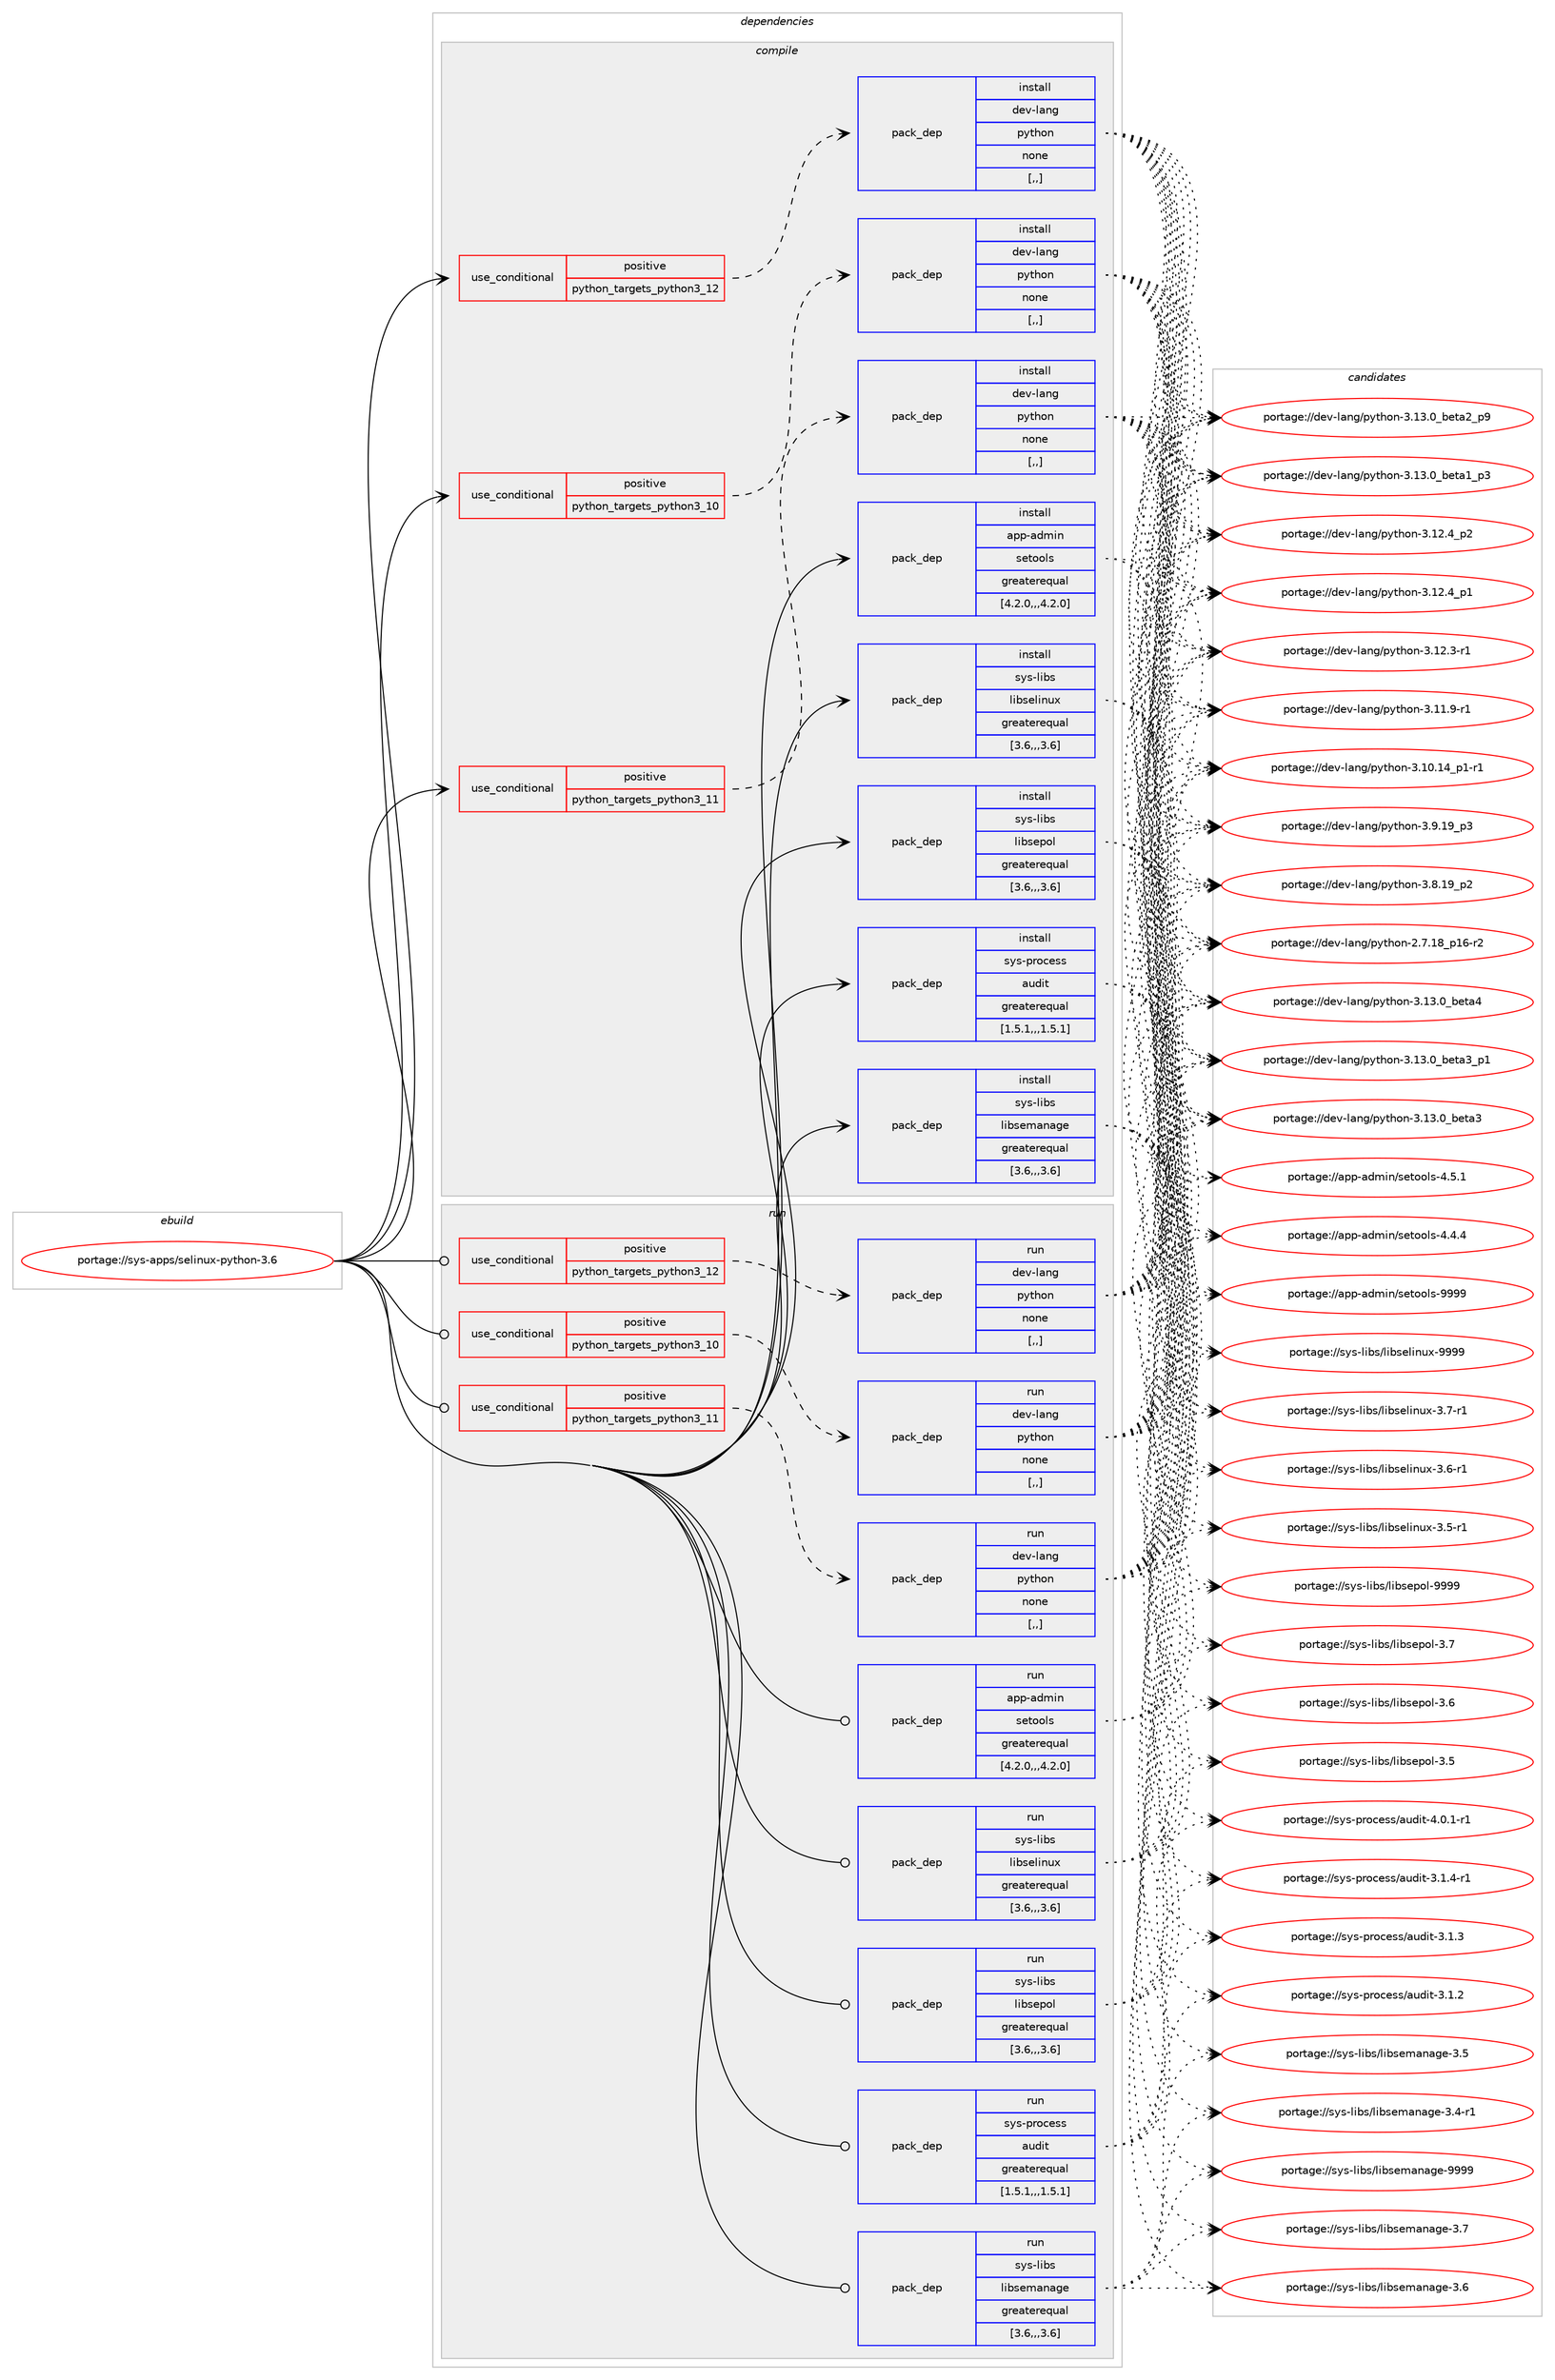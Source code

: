 digraph prolog {

# *************
# Graph options
# *************

newrank=true;
concentrate=true;
compound=true;
graph [rankdir=LR,fontname=Helvetica,fontsize=10,ranksep=1.5];#, ranksep=2.5, nodesep=0.2];
edge  [arrowhead=vee];
node  [fontname=Helvetica,fontsize=10];

# **********
# The ebuild
# **********

subgraph cluster_leftcol {
color=gray;
label=<<i>ebuild</i>>;
id [label="portage://sys-apps/selinux-python-3.6", color=red, width=4, href="../sys-apps/selinux-python-3.6.svg"];
}

# ****************
# The dependencies
# ****************

subgraph cluster_midcol {
color=gray;
label=<<i>dependencies</i>>;
subgraph cluster_compile {
fillcolor="#eeeeee";
style=filled;
label=<<i>compile</i>>;
subgraph cond111950 {
dependency423164 [label=<<TABLE BORDER="0" CELLBORDER="1" CELLSPACING="0" CELLPADDING="4"><TR><TD ROWSPAN="3" CELLPADDING="10">use_conditional</TD></TR><TR><TD>positive</TD></TR><TR><TD>python_targets_python3_10</TD></TR></TABLE>>, shape=none, color=red];
subgraph pack308291 {
dependency423165 [label=<<TABLE BORDER="0" CELLBORDER="1" CELLSPACING="0" CELLPADDING="4" WIDTH="220"><TR><TD ROWSPAN="6" CELLPADDING="30">pack_dep</TD></TR><TR><TD WIDTH="110">install</TD></TR><TR><TD>dev-lang</TD></TR><TR><TD>python</TD></TR><TR><TD>none</TD></TR><TR><TD>[,,]</TD></TR></TABLE>>, shape=none, color=blue];
}
dependency423164:e -> dependency423165:w [weight=20,style="dashed",arrowhead="vee"];
}
id:e -> dependency423164:w [weight=20,style="solid",arrowhead="vee"];
subgraph cond111951 {
dependency423166 [label=<<TABLE BORDER="0" CELLBORDER="1" CELLSPACING="0" CELLPADDING="4"><TR><TD ROWSPAN="3" CELLPADDING="10">use_conditional</TD></TR><TR><TD>positive</TD></TR><TR><TD>python_targets_python3_11</TD></TR></TABLE>>, shape=none, color=red];
subgraph pack308292 {
dependency423167 [label=<<TABLE BORDER="0" CELLBORDER="1" CELLSPACING="0" CELLPADDING="4" WIDTH="220"><TR><TD ROWSPAN="6" CELLPADDING="30">pack_dep</TD></TR><TR><TD WIDTH="110">install</TD></TR><TR><TD>dev-lang</TD></TR><TR><TD>python</TD></TR><TR><TD>none</TD></TR><TR><TD>[,,]</TD></TR></TABLE>>, shape=none, color=blue];
}
dependency423166:e -> dependency423167:w [weight=20,style="dashed",arrowhead="vee"];
}
id:e -> dependency423166:w [weight=20,style="solid",arrowhead="vee"];
subgraph cond111952 {
dependency423168 [label=<<TABLE BORDER="0" CELLBORDER="1" CELLSPACING="0" CELLPADDING="4"><TR><TD ROWSPAN="3" CELLPADDING="10">use_conditional</TD></TR><TR><TD>positive</TD></TR><TR><TD>python_targets_python3_12</TD></TR></TABLE>>, shape=none, color=red];
subgraph pack308293 {
dependency423169 [label=<<TABLE BORDER="0" CELLBORDER="1" CELLSPACING="0" CELLPADDING="4" WIDTH="220"><TR><TD ROWSPAN="6" CELLPADDING="30">pack_dep</TD></TR><TR><TD WIDTH="110">install</TD></TR><TR><TD>dev-lang</TD></TR><TR><TD>python</TD></TR><TR><TD>none</TD></TR><TR><TD>[,,]</TD></TR></TABLE>>, shape=none, color=blue];
}
dependency423168:e -> dependency423169:w [weight=20,style="dashed",arrowhead="vee"];
}
id:e -> dependency423168:w [weight=20,style="solid",arrowhead="vee"];
subgraph pack308294 {
dependency423170 [label=<<TABLE BORDER="0" CELLBORDER="1" CELLSPACING="0" CELLPADDING="4" WIDTH="220"><TR><TD ROWSPAN="6" CELLPADDING="30">pack_dep</TD></TR><TR><TD WIDTH="110">install</TD></TR><TR><TD>app-admin</TD></TR><TR><TD>setools</TD></TR><TR><TD>greaterequal</TD></TR><TR><TD>[4.2.0,,,4.2.0]</TD></TR></TABLE>>, shape=none, color=blue];
}
id:e -> dependency423170:w [weight=20,style="solid",arrowhead="vee"];
subgraph pack308295 {
dependency423171 [label=<<TABLE BORDER="0" CELLBORDER="1" CELLSPACING="0" CELLPADDING="4" WIDTH="220"><TR><TD ROWSPAN="6" CELLPADDING="30">pack_dep</TD></TR><TR><TD WIDTH="110">install</TD></TR><TR><TD>sys-libs</TD></TR><TR><TD>libselinux</TD></TR><TR><TD>greaterequal</TD></TR><TR><TD>[3.6,,,3.6]</TD></TR></TABLE>>, shape=none, color=blue];
}
id:e -> dependency423171:w [weight=20,style="solid",arrowhead="vee"];
subgraph pack308296 {
dependency423172 [label=<<TABLE BORDER="0" CELLBORDER="1" CELLSPACING="0" CELLPADDING="4" WIDTH="220"><TR><TD ROWSPAN="6" CELLPADDING="30">pack_dep</TD></TR><TR><TD WIDTH="110">install</TD></TR><TR><TD>sys-libs</TD></TR><TR><TD>libsemanage</TD></TR><TR><TD>greaterequal</TD></TR><TR><TD>[3.6,,,3.6]</TD></TR></TABLE>>, shape=none, color=blue];
}
id:e -> dependency423172:w [weight=20,style="solid",arrowhead="vee"];
subgraph pack308297 {
dependency423173 [label=<<TABLE BORDER="0" CELLBORDER="1" CELLSPACING="0" CELLPADDING="4" WIDTH="220"><TR><TD ROWSPAN="6" CELLPADDING="30">pack_dep</TD></TR><TR><TD WIDTH="110">install</TD></TR><TR><TD>sys-libs</TD></TR><TR><TD>libsepol</TD></TR><TR><TD>greaterequal</TD></TR><TR><TD>[3.6,,,3.6]</TD></TR></TABLE>>, shape=none, color=blue];
}
id:e -> dependency423173:w [weight=20,style="solid",arrowhead="vee"];
subgraph pack308298 {
dependency423174 [label=<<TABLE BORDER="0" CELLBORDER="1" CELLSPACING="0" CELLPADDING="4" WIDTH="220"><TR><TD ROWSPAN="6" CELLPADDING="30">pack_dep</TD></TR><TR><TD WIDTH="110">install</TD></TR><TR><TD>sys-process</TD></TR><TR><TD>audit</TD></TR><TR><TD>greaterequal</TD></TR><TR><TD>[1.5.1,,,1.5.1]</TD></TR></TABLE>>, shape=none, color=blue];
}
id:e -> dependency423174:w [weight=20,style="solid",arrowhead="vee"];
}
subgraph cluster_compileandrun {
fillcolor="#eeeeee";
style=filled;
label=<<i>compile and run</i>>;
}
subgraph cluster_run {
fillcolor="#eeeeee";
style=filled;
label=<<i>run</i>>;
subgraph cond111953 {
dependency423175 [label=<<TABLE BORDER="0" CELLBORDER="1" CELLSPACING="0" CELLPADDING="4"><TR><TD ROWSPAN="3" CELLPADDING="10">use_conditional</TD></TR><TR><TD>positive</TD></TR><TR><TD>python_targets_python3_10</TD></TR></TABLE>>, shape=none, color=red];
subgraph pack308299 {
dependency423176 [label=<<TABLE BORDER="0" CELLBORDER="1" CELLSPACING="0" CELLPADDING="4" WIDTH="220"><TR><TD ROWSPAN="6" CELLPADDING="30">pack_dep</TD></TR><TR><TD WIDTH="110">run</TD></TR><TR><TD>dev-lang</TD></TR><TR><TD>python</TD></TR><TR><TD>none</TD></TR><TR><TD>[,,]</TD></TR></TABLE>>, shape=none, color=blue];
}
dependency423175:e -> dependency423176:w [weight=20,style="dashed",arrowhead="vee"];
}
id:e -> dependency423175:w [weight=20,style="solid",arrowhead="odot"];
subgraph cond111954 {
dependency423177 [label=<<TABLE BORDER="0" CELLBORDER="1" CELLSPACING="0" CELLPADDING="4"><TR><TD ROWSPAN="3" CELLPADDING="10">use_conditional</TD></TR><TR><TD>positive</TD></TR><TR><TD>python_targets_python3_11</TD></TR></TABLE>>, shape=none, color=red];
subgraph pack308300 {
dependency423178 [label=<<TABLE BORDER="0" CELLBORDER="1" CELLSPACING="0" CELLPADDING="4" WIDTH="220"><TR><TD ROWSPAN="6" CELLPADDING="30">pack_dep</TD></TR><TR><TD WIDTH="110">run</TD></TR><TR><TD>dev-lang</TD></TR><TR><TD>python</TD></TR><TR><TD>none</TD></TR><TR><TD>[,,]</TD></TR></TABLE>>, shape=none, color=blue];
}
dependency423177:e -> dependency423178:w [weight=20,style="dashed",arrowhead="vee"];
}
id:e -> dependency423177:w [weight=20,style="solid",arrowhead="odot"];
subgraph cond111955 {
dependency423179 [label=<<TABLE BORDER="0" CELLBORDER="1" CELLSPACING="0" CELLPADDING="4"><TR><TD ROWSPAN="3" CELLPADDING="10">use_conditional</TD></TR><TR><TD>positive</TD></TR><TR><TD>python_targets_python3_12</TD></TR></TABLE>>, shape=none, color=red];
subgraph pack308301 {
dependency423180 [label=<<TABLE BORDER="0" CELLBORDER="1" CELLSPACING="0" CELLPADDING="4" WIDTH="220"><TR><TD ROWSPAN="6" CELLPADDING="30">pack_dep</TD></TR><TR><TD WIDTH="110">run</TD></TR><TR><TD>dev-lang</TD></TR><TR><TD>python</TD></TR><TR><TD>none</TD></TR><TR><TD>[,,]</TD></TR></TABLE>>, shape=none, color=blue];
}
dependency423179:e -> dependency423180:w [weight=20,style="dashed",arrowhead="vee"];
}
id:e -> dependency423179:w [weight=20,style="solid",arrowhead="odot"];
subgraph pack308302 {
dependency423181 [label=<<TABLE BORDER="0" CELLBORDER="1" CELLSPACING="0" CELLPADDING="4" WIDTH="220"><TR><TD ROWSPAN="6" CELLPADDING="30">pack_dep</TD></TR><TR><TD WIDTH="110">run</TD></TR><TR><TD>app-admin</TD></TR><TR><TD>setools</TD></TR><TR><TD>greaterequal</TD></TR><TR><TD>[4.2.0,,,4.2.0]</TD></TR></TABLE>>, shape=none, color=blue];
}
id:e -> dependency423181:w [weight=20,style="solid",arrowhead="odot"];
subgraph pack308303 {
dependency423182 [label=<<TABLE BORDER="0" CELLBORDER="1" CELLSPACING="0" CELLPADDING="4" WIDTH="220"><TR><TD ROWSPAN="6" CELLPADDING="30">pack_dep</TD></TR><TR><TD WIDTH="110">run</TD></TR><TR><TD>sys-libs</TD></TR><TR><TD>libselinux</TD></TR><TR><TD>greaterequal</TD></TR><TR><TD>[3.6,,,3.6]</TD></TR></TABLE>>, shape=none, color=blue];
}
id:e -> dependency423182:w [weight=20,style="solid",arrowhead="odot"];
subgraph pack308304 {
dependency423183 [label=<<TABLE BORDER="0" CELLBORDER="1" CELLSPACING="0" CELLPADDING="4" WIDTH="220"><TR><TD ROWSPAN="6" CELLPADDING="30">pack_dep</TD></TR><TR><TD WIDTH="110">run</TD></TR><TR><TD>sys-libs</TD></TR><TR><TD>libsemanage</TD></TR><TR><TD>greaterequal</TD></TR><TR><TD>[3.6,,,3.6]</TD></TR></TABLE>>, shape=none, color=blue];
}
id:e -> dependency423183:w [weight=20,style="solid",arrowhead="odot"];
subgraph pack308305 {
dependency423184 [label=<<TABLE BORDER="0" CELLBORDER="1" CELLSPACING="0" CELLPADDING="4" WIDTH="220"><TR><TD ROWSPAN="6" CELLPADDING="30">pack_dep</TD></TR><TR><TD WIDTH="110">run</TD></TR><TR><TD>sys-libs</TD></TR><TR><TD>libsepol</TD></TR><TR><TD>greaterequal</TD></TR><TR><TD>[3.6,,,3.6]</TD></TR></TABLE>>, shape=none, color=blue];
}
id:e -> dependency423184:w [weight=20,style="solid",arrowhead="odot"];
subgraph pack308306 {
dependency423185 [label=<<TABLE BORDER="0" CELLBORDER="1" CELLSPACING="0" CELLPADDING="4" WIDTH="220"><TR><TD ROWSPAN="6" CELLPADDING="30">pack_dep</TD></TR><TR><TD WIDTH="110">run</TD></TR><TR><TD>sys-process</TD></TR><TR><TD>audit</TD></TR><TR><TD>greaterequal</TD></TR><TR><TD>[1.5.1,,,1.5.1]</TD></TR></TABLE>>, shape=none, color=blue];
}
id:e -> dependency423185:w [weight=20,style="solid",arrowhead="odot"];
}
}

# **************
# The candidates
# **************

subgraph cluster_choices {
rank=same;
color=gray;
label=<<i>candidates</i>>;

subgraph choice308291 {
color=black;
nodesep=1;
choice1001011184510897110103471121211161041111104551464951464895981011169752 [label="portage://dev-lang/python-3.13.0_beta4", color=red, width=4,href="../dev-lang/python-3.13.0_beta4.svg"];
choice10010111845108971101034711212111610411111045514649514648959810111697519511249 [label="portage://dev-lang/python-3.13.0_beta3_p1", color=red, width=4,href="../dev-lang/python-3.13.0_beta3_p1.svg"];
choice1001011184510897110103471121211161041111104551464951464895981011169751 [label="portage://dev-lang/python-3.13.0_beta3", color=red, width=4,href="../dev-lang/python-3.13.0_beta3.svg"];
choice10010111845108971101034711212111610411111045514649514648959810111697509511257 [label="portage://dev-lang/python-3.13.0_beta2_p9", color=red, width=4,href="../dev-lang/python-3.13.0_beta2_p9.svg"];
choice10010111845108971101034711212111610411111045514649514648959810111697499511251 [label="portage://dev-lang/python-3.13.0_beta1_p3", color=red, width=4,href="../dev-lang/python-3.13.0_beta1_p3.svg"];
choice100101118451089711010347112121116104111110455146495046529511250 [label="portage://dev-lang/python-3.12.4_p2", color=red, width=4,href="../dev-lang/python-3.12.4_p2.svg"];
choice100101118451089711010347112121116104111110455146495046529511249 [label="portage://dev-lang/python-3.12.4_p1", color=red, width=4,href="../dev-lang/python-3.12.4_p1.svg"];
choice100101118451089711010347112121116104111110455146495046514511449 [label="portage://dev-lang/python-3.12.3-r1", color=red, width=4,href="../dev-lang/python-3.12.3-r1.svg"];
choice100101118451089711010347112121116104111110455146494946574511449 [label="portage://dev-lang/python-3.11.9-r1", color=red, width=4,href="../dev-lang/python-3.11.9-r1.svg"];
choice100101118451089711010347112121116104111110455146494846495295112494511449 [label="portage://dev-lang/python-3.10.14_p1-r1", color=red, width=4,href="../dev-lang/python-3.10.14_p1-r1.svg"];
choice100101118451089711010347112121116104111110455146574649579511251 [label="portage://dev-lang/python-3.9.19_p3", color=red, width=4,href="../dev-lang/python-3.9.19_p3.svg"];
choice100101118451089711010347112121116104111110455146564649579511250 [label="portage://dev-lang/python-3.8.19_p2", color=red, width=4,href="../dev-lang/python-3.8.19_p2.svg"];
choice100101118451089711010347112121116104111110455046554649569511249544511450 [label="portage://dev-lang/python-2.7.18_p16-r2", color=red, width=4,href="../dev-lang/python-2.7.18_p16-r2.svg"];
dependency423165:e -> choice1001011184510897110103471121211161041111104551464951464895981011169752:w [style=dotted,weight="100"];
dependency423165:e -> choice10010111845108971101034711212111610411111045514649514648959810111697519511249:w [style=dotted,weight="100"];
dependency423165:e -> choice1001011184510897110103471121211161041111104551464951464895981011169751:w [style=dotted,weight="100"];
dependency423165:e -> choice10010111845108971101034711212111610411111045514649514648959810111697509511257:w [style=dotted,weight="100"];
dependency423165:e -> choice10010111845108971101034711212111610411111045514649514648959810111697499511251:w [style=dotted,weight="100"];
dependency423165:e -> choice100101118451089711010347112121116104111110455146495046529511250:w [style=dotted,weight="100"];
dependency423165:e -> choice100101118451089711010347112121116104111110455146495046529511249:w [style=dotted,weight="100"];
dependency423165:e -> choice100101118451089711010347112121116104111110455146495046514511449:w [style=dotted,weight="100"];
dependency423165:e -> choice100101118451089711010347112121116104111110455146494946574511449:w [style=dotted,weight="100"];
dependency423165:e -> choice100101118451089711010347112121116104111110455146494846495295112494511449:w [style=dotted,weight="100"];
dependency423165:e -> choice100101118451089711010347112121116104111110455146574649579511251:w [style=dotted,weight="100"];
dependency423165:e -> choice100101118451089711010347112121116104111110455146564649579511250:w [style=dotted,weight="100"];
dependency423165:e -> choice100101118451089711010347112121116104111110455046554649569511249544511450:w [style=dotted,weight="100"];
}
subgraph choice308292 {
color=black;
nodesep=1;
choice1001011184510897110103471121211161041111104551464951464895981011169752 [label="portage://dev-lang/python-3.13.0_beta4", color=red, width=4,href="../dev-lang/python-3.13.0_beta4.svg"];
choice10010111845108971101034711212111610411111045514649514648959810111697519511249 [label="portage://dev-lang/python-3.13.0_beta3_p1", color=red, width=4,href="../dev-lang/python-3.13.0_beta3_p1.svg"];
choice1001011184510897110103471121211161041111104551464951464895981011169751 [label="portage://dev-lang/python-3.13.0_beta3", color=red, width=4,href="../dev-lang/python-3.13.0_beta3.svg"];
choice10010111845108971101034711212111610411111045514649514648959810111697509511257 [label="portage://dev-lang/python-3.13.0_beta2_p9", color=red, width=4,href="../dev-lang/python-3.13.0_beta2_p9.svg"];
choice10010111845108971101034711212111610411111045514649514648959810111697499511251 [label="portage://dev-lang/python-3.13.0_beta1_p3", color=red, width=4,href="../dev-lang/python-3.13.0_beta1_p3.svg"];
choice100101118451089711010347112121116104111110455146495046529511250 [label="portage://dev-lang/python-3.12.4_p2", color=red, width=4,href="../dev-lang/python-3.12.4_p2.svg"];
choice100101118451089711010347112121116104111110455146495046529511249 [label="portage://dev-lang/python-3.12.4_p1", color=red, width=4,href="../dev-lang/python-3.12.4_p1.svg"];
choice100101118451089711010347112121116104111110455146495046514511449 [label="portage://dev-lang/python-3.12.3-r1", color=red, width=4,href="../dev-lang/python-3.12.3-r1.svg"];
choice100101118451089711010347112121116104111110455146494946574511449 [label="portage://dev-lang/python-3.11.9-r1", color=red, width=4,href="../dev-lang/python-3.11.9-r1.svg"];
choice100101118451089711010347112121116104111110455146494846495295112494511449 [label="portage://dev-lang/python-3.10.14_p1-r1", color=red, width=4,href="../dev-lang/python-3.10.14_p1-r1.svg"];
choice100101118451089711010347112121116104111110455146574649579511251 [label="portage://dev-lang/python-3.9.19_p3", color=red, width=4,href="../dev-lang/python-3.9.19_p3.svg"];
choice100101118451089711010347112121116104111110455146564649579511250 [label="portage://dev-lang/python-3.8.19_p2", color=red, width=4,href="../dev-lang/python-3.8.19_p2.svg"];
choice100101118451089711010347112121116104111110455046554649569511249544511450 [label="portage://dev-lang/python-2.7.18_p16-r2", color=red, width=4,href="../dev-lang/python-2.7.18_p16-r2.svg"];
dependency423167:e -> choice1001011184510897110103471121211161041111104551464951464895981011169752:w [style=dotted,weight="100"];
dependency423167:e -> choice10010111845108971101034711212111610411111045514649514648959810111697519511249:w [style=dotted,weight="100"];
dependency423167:e -> choice1001011184510897110103471121211161041111104551464951464895981011169751:w [style=dotted,weight="100"];
dependency423167:e -> choice10010111845108971101034711212111610411111045514649514648959810111697509511257:w [style=dotted,weight="100"];
dependency423167:e -> choice10010111845108971101034711212111610411111045514649514648959810111697499511251:w [style=dotted,weight="100"];
dependency423167:e -> choice100101118451089711010347112121116104111110455146495046529511250:w [style=dotted,weight="100"];
dependency423167:e -> choice100101118451089711010347112121116104111110455146495046529511249:w [style=dotted,weight="100"];
dependency423167:e -> choice100101118451089711010347112121116104111110455146495046514511449:w [style=dotted,weight="100"];
dependency423167:e -> choice100101118451089711010347112121116104111110455146494946574511449:w [style=dotted,weight="100"];
dependency423167:e -> choice100101118451089711010347112121116104111110455146494846495295112494511449:w [style=dotted,weight="100"];
dependency423167:e -> choice100101118451089711010347112121116104111110455146574649579511251:w [style=dotted,weight="100"];
dependency423167:e -> choice100101118451089711010347112121116104111110455146564649579511250:w [style=dotted,weight="100"];
dependency423167:e -> choice100101118451089711010347112121116104111110455046554649569511249544511450:w [style=dotted,weight="100"];
}
subgraph choice308293 {
color=black;
nodesep=1;
choice1001011184510897110103471121211161041111104551464951464895981011169752 [label="portage://dev-lang/python-3.13.0_beta4", color=red, width=4,href="../dev-lang/python-3.13.0_beta4.svg"];
choice10010111845108971101034711212111610411111045514649514648959810111697519511249 [label="portage://dev-lang/python-3.13.0_beta3_p1", color=red, width=4,href="../dev-lang/python-3.13.0_beta3_p1.svg"];
choice1001011184510897110103471121211161041111104551464951464895981011169751 [label="portage://dev-lang/python-3.13.0_beta3", color=red, width=4,href="../dev-lang/python-3.13.0_beta3.svg"];
choice10010111845108971101034711212111610411111045514649514648959810111697509511257 [label="portage://dev-lang/python-3.13.0_beta2_p9", color=red, width=4,href="../dev-lang/python-3.13.0_beta2_p9.svg"];
choice10010111845108971101034711212111610411111045514649514648959810111697499511251 [label="portage://dev-lang/python-3.13.0_beta1_p3", color=red, width=4,href="../dev-lang/python-3.13.0_beta1_p3.svg"];
choice100101118451089711010347112121116104111110455146495046529511250 [label="portage://dev-lang/python-3.12.4_p2", color=red, width=4,href="../dev-lang/python-3.12.4_p2.svg"];
choice100101118451089711010347112121116104111110455146495046529511249 [label="portage://dev-lang/python-3.12.4_p1", color=red, width=4,href="../dev-lang/python-3.12.4_p1.svg"];
choice100101118451089711010347112121116104111110455146495046514511449 [label="portage://dev-lang/python-3.12.3-r1", color=red, width=4,href="../dev-lang/python-3.12.3-r1.svg"];
choice100101118451089711010347112121116104111110455146494946574511449 [label="portage://dev-lang/python-3.11.9-r1", color=red, width=4,href="../dev-lang/python-3.11.9-r1.svg"];
choice100101118451089711010347112121116104111110455146494846495295112494511449 [label="portage://dev-lang/python-3.10.14_p1-r1", color=red, width=4,href="../dev-lang/python-3.10.14_p1-r1.svg"];
choice100101118451089711010347112121116104111110455146574649579511251 [label="portage://dev-lang/python-3.9.19_p3", color=red, width=4,href="../dev-lang/python-3.9.19_p3.svg"];
choice100101118451089711010347112121116104111110455146564649579511250 [label="portage://dev-lang/python-3.8.19_p2", color=red, width=4,href="../dev-lang/python-3.8.19_p2.svg"];
choice100101118451089711010347112121116104111110455046554649569511249544511450 [label="portage://dev-lang/python-2.7.18_p16-r2", color=red, width=4,href="../dev-lang/python-2.7.18_p16-r2.svg"];
dependency423169:e -> choice1001011184510897110103471121211161041111104551464951464895981011169752:w [style=dotted,weight="100"];
dependency423169:e -> choice10010111845108971101034711212111610411111045514649514648959810111697519511249:w [style=dotted,weight="100"];
dependency423169:e -> choice1001011184510897110103471121211161041111104551464951464895981011169751:w [style=dotted,weight="100"];
dependency423169:e -> choice10010111845108971101034711212111610411111045514649514648959810111697509511257:w [style=dotted,weight="100"];
dependency423169:e -> choice10010111845108971101034711212111610411111045514649514648959810111697499511251:w [style=dotted,weight="100"];
dependency423169:e -> choice100101118451089711010347112121116104111110455146495046529511250:w [style=dotted,weight="100"];
dependency423169:e -> choice100101118451089711010347112121116104111110455146495046529511249:w [style=dotted,weight="100"];
dependency423169:e -> choice100101118451089711010347112121116104111110455146495046514511449:w [style=dotted,weight="100"];
dependency423169:e -> choice100101118451089711010347112121116104111110455146494946574511449:w [style=dotted,weight="100"];
dependency423169:e -> choice100101118451089711010347112121116104111110455146494846495295112494511449:w [style=dotted,weight="100"];
dependency423169:e -> choice100101118451089711010347112121116104111110455146574649579511251:w [style=dotted,weight="100"];
dependency423169:e -> choice100101118451089711010347112121116104111110455146564649579511250:w [style=dotted,weight="100"];
dependency423169:e -> choice100101118451089711010347112121116104111110455046554649569511249544511450:w [style=dotted,weight="100"];
}
subgraph choice308294 {
color=black;
nodesep=1;
choice971121124597100109105110471151011161111111081154557575757 [label="portage://app-admin/setools-9999", color=red, width=4,href="../app-admin/setools-9999.svg"];
choice97112112459710010910511047115101116111111108115455246534649 [label="portage://app-admin/setools-4.5.1", color=red, width=4,href="../app-admin/setools-4.5.1.svg"];
choice97112112459710010910511047115101116111111108115455246524652 [label="portage://app-admin/setools-4.4.4", color=red, width=4,href="../app-admin/setools-4.4.4.svg"];
dependency423170:e -> choice971121124597100109105110471151011161111111081154557575757:w [style=dotted,weight="100"];
dependency423170:e -> choice97112112459710010910511047115101116111111108115455246534649:w [style=dotted,weight="100"];
dependency423170:e -> choice97112112459710010910511047115101116111111108115455246524652:w [style=dotted,weight="100"];
}
subgraph choice308295 {
color=black;
nodesep=1;
choice115121115451081059811547108105981151011081051101171204557575757 [label="portage://sys-libs/libselinux-9999", color=red, width=4,href="../sys-libs/libselinux-9999.svg"];
choice11512111545108105981154710810598115101108105110117120455146554511449 [label="portage://sys-libs/libselinux-3.7-r1", color=red, width=4,href="../sys-libs/libselinux-3.7-r1.svg"];
choice11512111545108105981154710810598115101108105110117120455146544511449 [label="portage://sys-libs/libselinux-3.6-r1", color=red, width=4,href="../sys-libs/libselinux-3.6-r1.svg"];
choice11512111545108105981154710810598115101108105110117120455146534511449 [label="portage://sys-libs/libselinux-3.5-r1", color=red, width=4,href="../sys-libs/libselinux-3.5-r1.svg"];
dependency423171:e -> choice115121115451081059811547108105981151011081051101171204557575757:w [style=dotted,weight="100"];
dependency423171:e -> choice11512111545108105981154710810598115101108105110117120455146554511449:w [style=dotted,weight="100"];
dependency423171:e -> choice11512111545108105981154710810598115101108105110117120455146544511449:w [style=dotted,weight="100"];
dependency423171:e -> choice11512111545108105981154710810598115101108105110117120455146534511449:w [style=dotted,weight="100"];
}
subgraph choice308296 {
color=black;
nodesep=1;
choice1151211154510810598115471081059811510110997110971031014557575757 [label="portage://sys-libs/libsemanage-9999", color=red, width=4,href="../sys-libs/libsemanage-9999.svg"];
choice11512111545108105981154710810598115101109971109710310145514655 [label="portage://sys-libs/libsemanage-3.7", color=red, width=4,href="../sys-libs/libsemanage-3.7.svg"];
choice11512111545108105981154710810598115101109971109710310145514654 [label="portage://sys-libs/libsemanage-3.6", color=red, width=4,href="../sys-libs/libsemanage-3.6.svg"];
choice11512111545108105981154710810598115101109971109710310145514653 [label="portage://sys-libs/libsemanage-3.5", color=red, width=4,href="../sys-libs/libsemanage-3.5.svg"];
choice115121115451081059811547108105981151011099711097103101455146524511449 [label="portage://sys-libs/libsemanage-3.4-r1", color=red, width=4,href="../sys-libs/libsemanage-3.4-r1.svg"];
dependency423172:e -> choice1151211154510810598115471081059811510110997110971031014557575757:w [style=dotted,weight="100"];
dependency423172:e -> choice11512111545108105981154710810598115101109971109710310145514655:w [style=dotted,weight="100"];
dependency423172:e -> choice11512111545108105981154710810598115101109971109710310145514654:w [style=dotted,weight="100"];
dependency423172:e -> choice11512111545108105981154710810598115101109971109710310145514653:w [style=dotted,weight="100"];
dependency423172:e -> choice115121115451081059811547108105981151011099711097103101455146524511449:w [style=dotted,weight="100"];
}
subgraph choice308297 {
color=black;
nodesep=1;
choice115121115451081059811547108105981151011121111084557575757 [label="portage://sys-libs/libsepol-9999", color=red, width=4,href="../sys-libs/libsepol-9999.svg"];
choice1151211154510810598115471081059811510111211110845514655 [label="portage://sys-libs/libsepol-3.7", color=red, width=4,href="../sys-libs/libsepol-3.7.svg"];
choice1151211154510810598115471081059811510111211110845514654 [label="portage://sys-libs/libsepol-3.6", color=red, width=4,href="../sys-libs/libsepol-3.6.svg"];
choice1151211154510810598115471081059811510111211110845514653 [label="portage://sys-libs/libsepol-3.5", color=red, width=4,href="../sys-libs/libsepol-3.5.svg"];
dependency423173:e -> choice115121115451081059811547108105981151011121111084557575757:w [style=dotted,weight="100"];
dependency423173:e -> choice1151211154510810598115471081059811510111211110845514655:w [style=dotted,weight="100"];
dependency423173:e -> choice1151211154510810598115471081059811510111211110845514654:w [style=dotted,weight="100"];
dependency423173:e -> choice1151211154510810598115471081059811510111211110845514653:w [style=dotted,weight="100"];
}
subgraph choice308298 {
color=black;
nodesep=1;
choice115121115451121141119910111511547971171001051164552464846494511449 [label="portage://sys-process/audit-4.0.1-r1", color=red, width=4,href="../sys-process/audit-4.0.1-r1.svg"];
choice115121115451121141119910111511547971171001051164551464946524511449 [label="portage://sys-process/audit-3.1.4-r1", color=red, width=4,href="../sys-process/audit-3.1.4-r1.svg"];
choice11512111545112114111991011151154797117100105116455146494651 [label="portage://sys-process/audit-3.1.3", color=red, width=4,href="../sys-process/audit-3.1.3.svg"];
choice11512111545112114111991011151154797117100105116455146494650 [label="portage://sys-process/audit-3.1.2", color=red, width=4,href="../sys-process/audit-3.1.2.svg"];
dependency423174:e -> choice115121115451121141119910111511547971171001051164552464846494511449:w [style=dotted,weight="100"];
dependency423174:e -> choice115121115451121141119910111511547971171001051164551464946524511449:w [style=dotted,weight="100"];
dependency423174:e -> choice11512111545112114111991011151154797117100105116455146494651:w [style=dotted,weight="100"];
dependency423174:e -> choice11512111545112114111991011151154797117100105116455146494650:w [style=dotted,weight="100"];
}
subgraph choice308299 {
color=black;
nodesep=1;
choice1001011184510897110103471121211161041111104551464951464895981011169752 [label="portage://dev-lang/python-3.13.0_beta4", color=red, width=4,href="../dev-lang/python-3.13.0_beta4.svg"];
choice10010111845108971101034711212111610411111045514649514648959810111697519511249 [label="portage://dev-lang/python-3.13.0_beta3_p1", color=red, width=4,href="../dev-lang/python-3.13.0_beta3_p1.svg"];
choice1001011184510897110103471121211161041111104551464951464895981011169751 [label="portage://dev-lang/python-3.13.0_beta3", color=red, width=4,href="../dev-lang/python-3.13.0_beta3.svg"];
choice10010111845108971101034711212111610411111045514649514648959810111697509511257 [label="portage://dev-lang/python-3.13.0_beta2_p9", color=red, width=4,href="../dev-lang/python-3.13.0_beta2_p9.svg"];
choice10010111845108971101034711212111610411111045514649514648959810111697499511251 [label="portage://dev-lang/python-3.13.0_beta1_p3", color=red, width=4,href="../dev-lang/python-3.13.0_beta1_p3.svg"];
choice100101118451089711010347112121116104111110455146495046529511250 [label="portage://dev-lang/python-3.12.4_p2", color=red, width=4,href="../dev-lang/python-3.12.4_p2.svg"];
choice100101118451089711010347112121116104111110455146495046529511249 [label="portage://dev-lang/python-3.12.4_p1", color=red, width=4,href="../dev-lang/python-3.12.4_p1.svg"];
choice100101118451089711010347112121116104111110455146495046514511449 [label="portage://dev-lang/python-3.12.3-r1", color=red, width=4,href="../dev-lang/python-3.12.3-r1.svg"];
choice100101118451089711010347112121116104111110455146494946574511449 [label="portage://dev-lang/python-3.11.9-r1", color=red, width=4,href="../dev-lang/python-3.11.9-r1.svg"];
choice100101118451089711010347112121116104111110455146494846495295112494511449 [label="portage://dev-lang/python-3.10.14_p1-r1", color=red, width=4,href="../dev-lang/python-3.10.14_p1-r1.svg"];
choice100101118451089711010347112121116104111110455146574649579511251 [label="portage://dev-lang/python-3.9.19_p3", color=red, width=4,href="../dev-lang/python-3.9.19_p3.svg"];
choice100101118451089711010347112121116104111110455146564649579511250 [label="portage://dev-lang/python-3.8.19_p2", color=red, width=4,href="../dev-lang/python-3.8.19_p2.svg"];
choice100101118451089711010347112121116104111110455046554649569511249544511450 [label="portage://dev-lang/python-2.7.18_p16-r2", color=red, width=4,href="../dev-lang/python-2.7.18_p16-r2.svg"];
dependency423176:e -> choice1001011184510897110103471121211161041111104551464951464895981011169752:w [style=dotted,weight="100"];
dependency423176:e -> choice10010111845108971101034711212111610411111045514649514648959810111697519511249:w [style=dotted,weight="100"];
dependency423176:e -> choice1001011184510897110103471121211161041111104551464951464895981011169751:w [style=dotted,weight="100"];
dependency423176:e -> choice10010111845108971101034711212111610411111045514649514648959810111697509511257:w [style=dotted,weight="100"];
dependency423176:e -> choice10010111845108971101034711212111610411111045514649514648959810111697499511251:w [style=dotted,weight="100"];
dependency423176:e -> choice100101118451089711010347112121116104111110455146495046529511250:w [style=dotted,weight="100"];
dependency423176:e -> choice100101118451089711010347112121116104111110455146495046529511249:w [style=dotted,weight="100"];
dependency423176:e -> choice100101118451089711010347112121116104111110455146495046514511449:w [style=dotted,weight="100"];
dependency423176:e -> choice100101118451089711010347112121116104111110455146494946574511449:w [style=dotted,weight="100"];
dependency423176:e -> choice100101118451089711010347112121116104111110455146494846495295112494511449:w [style=dotted,weight="100"];
dependency423176:e -> choice100101118451089711010347112121116104111110455146574649579511251:w [style=dotted,weight="100"];
dependency423176:e -> choice100101118451089711010347112121116104111110455146564649579511250:w [style=dotted,weight="100"];
dependency423176:e -> choice100101118451089711010347112121116104111110455046554649569511249544511450:w [style=dotted,weight="100"];
}
subgraph choice308300 {
color=black;
nodesep=1;
choice1001011184510897110103471121211161041111104551464951464895981011169752 [label="portage://dev-lang/python-3.13.0_beta4", color=red, width=4,href="../dev-lang/python-3.13.0_beta4.svg"];
choice10010111845108971101034711212111610411111045514649514648959810111697519511249 [label="portage://dev-lang/python-3.13.0_beta3_p1", color=red, width=4,href="../dev-lang/python-3.13.0_beta3_p1.svg"];
choice1001011184510897110103471121211161041111104551464951464895981011169751 [label="portage://dev-lang/python-3.13.0_beta3", color=red, width=4,href="../dev-lang/python-3.13.0_beta3.svg"];
choice10010111845108971101034711212111610411111045514649514648959810111697509511257 [label="portage://dev-lang/python-3.13.0_beta2_p9", color=red, width=4,href="../dev-lang/python-3.13.0_beta2_p9.svg"];
choice10010111845108971101034711212111610411111045514649514648959810111697499511251 [label="portage://dev-lang/python-3.13.0_beta1_p3", color=red, width=4,href="../dev-lang/python-3.13.0_beta1_p3.svg"];
choice100101118451089711010347112121116104111110455146495046529511250 [label="portage://dev-lang/python-3.12.4_p2", color=red, width=4,href="../dev-lang/python-3.12.4_p2.svg"];
choice100101118451089711010347112121116104111110455146495046529511249 [label="portage://dev-lang/python-3.12.4_p1", color=red, width=4,href="../dev-lang/python-3.12.4_p1.svg"];
choice100101118451089711010347112121116104111110455146495046514511449 [label="portage://dev-lang/python-3.12.3-r1", color=red, width=4,href="../dev-lang/python-3.12.3-r1.svg"];
choice100101118451089711010347112121116104111110455146494946574511449 [label="portage://dev-lang/python-3.11.9-r1", color=red, width=4,href="../dev-lang/python-3.11.9-r1.svg"];
choice100101118451089711010347112121116104111110455146494846495295112494511449 [label="portage://dev-lang/python-3.10.14_p1-r1", color=red, width=4,href="../dev-lang/python-3.10.14_p1-r1.svg"];
choice100101118451089711010347112121116104111110455146574649579511251 [label="portage://dev-lang/python-3.9.19_p3", color=red, width=4,href="../dev-lang/python-3.9.19_p3.svg"];
choice100101118451089711010347112121116104111110455146564649579511250 [label="portage://dev-lang/python-3.8.19_p2", color=red, width=4,href="../dev-lang/python-3.8.19_p2.svg"];
choice100101118451089711010347112121116104111110455046554649569511249544511450 [label="portage://dev-lang/python-2.7.18_p16-r2", color=red, width=4,href="../dev-lang/python-2.7.18_p16-r2.svg"];
dependency423178:e -> choice1001011184510897110103471121211161041111104551464951464895981011169752:w [style=dotted,weight="100"];
dependency423178:e -> choice10010111845108971101034711212111610411111045514649514648959810111697519511249:w [style=dotted,weight="100"];
dependency423178:e -> choice1001011184510897110103471121211161041111104551464951464895981011169751:w [style=dotted,weight="100"];
dependency423178:e -> choice10010111845108971101034711212111610411111045514649514648959810111697509511257:w [style=dotted,weight="100"];
dependency423178:e -> choice10010111845108971101034711212111610411111045514649514648959810111697499511251:w [style=dotted,weight="100"];
dependency423178:e -> choice100101118451089711010347112121116104111110455146495046529511250:w [style=dotted,weight="100"];
dependency423178:e -> choice100101118451089711010347112121116104111110455146495046529511249:w [style=dotted,weight="100"];
dependency423178:e -> choice100101118451089711010347112121116104111110455146495046514511449:w [style=dotted,weight="100"];
dependency423178:e -> choice100101118451089711010347112121116104111110455146494946574511449:w [style=dotted,weight="100"];
dependency423178:e -> choice100101118451089711010347112121116104111110455146494846495295112494511449:w [style=dotted,weight="100"];
dependency423178:e -> choice100101118451089711010347112121116104111110455146574649579511251:w [style=dotted,weight="100"];
dependency423178:e -> choice100101118451089711010347112121116104111110455146564649579511250:w [style=dotted,weight="100"];
dependency423178:e -> choice100101118451089711010347112121116104111110455046554649569511249544511450:w [style=dotted,weight="100"];
}
subgraph choice308301 {
color=black;
nodesep=1;
choice1001011184510897110103471121211161041111104551464951464895981011169752 [label="portage://dev-lang/python-3.13.0_beta4", color=red, width=4,href="../dev-lang/python-3.13.0_beta4.svg"];
choice10010111845108971101034711212111610411111045514649514648959810111697519511249 [label="portage://dev-lang/python-3.13.0_beta3_p1", color=red, width=4,href="../dev-lang/python-3.13.0_beta3_p1.svg"];
choice1001011184510897110103471121211161041111104551464951464895981011169751 [label="portage://dev-lang/python-3.13.0_beta3", color=red, width=4,href="../dev-lang/python-3.13.0_beta3.svg"];
choice10010111845108971101034711212111610411111045514649514648959810111697509511257 [label="portage://dev-lang/python-3.13.0_beta2_p9", color=red, width=4,href="../dev-lang/python-3.13.0_beta2_p9.svg"];
choice10010111845108971101034711212111610411111045514649514648959810111697499511251 [label="portage://dev-lang/python-3.13.0_beta1_p3", color=red, width=4,href="../dev-lang/python-3.13.0_beta1_p3.svg"];
choice100101118451089711010347112121116104111110455146495046529511250 [label="portage://dev-lang/python-3.12.4_p2", color=red, width=4,href="../dev-lang/python-3.12.4_p2.svg"];
choice100101118451089711010347112121116104111110455146495046529511249 [label="portage://dev-lang/python-3.12.4_p1", color=red, width=4,href="../dev-lang/python-3.12.4_p1.svg"];
choice100101118451089711010347112121116104111110455146495046514511449 [label="portage://dev-lang/python-3.12.3-r1", color=red, width=4,href="../dev-lang/python-3.12.3-r1.svg"];
choice100101118451089711010347112121116104111110455146494946574511449 [label="portage://dev-lang/python-3.11.9-r1", color=red, width=4,href="../dev-lang/python-3.11.9-r1.svg"];
choice100101118451089711010347112121116104111110455146494846495295112494511449 [label="portage://dev-lang/python-3.10.14_p1-r1", color=red, width=4,href="../dev-lang/python-3.10.14_p1-r1.svg"];
choice100101118451089711010347112121116104111110455146574649579511251 [label="portage://dev-lang/python-3.9.19_p3", color=red, width=4,href="../dev-lang/python-3.9.19_p3.svg"];
choice100101118451089711010347112121116104111110455146564649579511250 [label="portage://dev-lang/python-3.8.19_p2", color=red, width=4,href="../dev-lang/python-3.8.19_p2.svg"];
choice100101118451089711010347112121116104111110455046554649569511249544511450 [label="portage://dev-lang/python-2.7.18_p16-r2", color=red, width=4,href="../dev-lang/python-2.7.18_p16-r2.svg"];
dependency423180:e -> choice1001011184510897110103471121211161041111104551464951464895981011169752:w [style=dotted,weight="100"];
dependency423180:e -> choice10010111845108971101034711212111610411111045514649514648959810111697519511249:w [style=dotted,weight="100"];
dependency423180:e -> choice1001011184510897110103471121211161041111104551464951464895981011169751:w [style=dotted,weight="100"];
dependency423180:e -> choice10010111845108971101034711212111610411111045514649514648959810111697509511257:w [style=dotted,weight="100"];
dependency423180:e -> choice10010111845108971101034711212111610411111045514649514648959810111697499511251:w [style=dotted,weight="100"];
dependency423180:e -> choice100101118451089711010347112121116104111110455146495046529511250:w [style=dotted,weight="100"];
dependency423180:e -> choice100101118451089711010347112121116104111110455146495046529511249:w [style=dotted,weight="100"];
dependency423180:e -> choice100101118451089711010347112121116104111110455146495046514511449:w [style=dotted,weight="100"];
dependency423180:e -> choice100101118451089711010347112121116104111110455146494946574511449:w [style=dotted,weight="100"];
dependency423180:e -> choice100101118451089711010347112121116104111110455146494846495295112494511449:w [style=dotted,weight="100"];
dependency423180:e -> choice100101118451089711010347112121116104111110455146574649579511251:w [style=dotted,weight="100"];
dependency423180:e -> choice100101118451089711010347112121116104111110455146564649579511250:w [style=dotted,weight="100"];
dependency423180:e -> choice100101118451089711010347112121116104111110455046554649569511249544511450:w [style=dotted,weight="100"];
}
subgraph choice308302 {
color=black;
nodesep=1;
choice971121124597100109105110471151011161111111081154557575757 [label="portage://app-admin/setools-9999", color=red, width=4,href="../app-admin/setools-9999.svg"];
choice97112112459710010910511047115101116111111108115455246534649 [label="portage://app-admin/setools-4.5.1", color=red, width=4,href="../app-admin/setools-4.5.1.svg"];
choice97112112459710010910511047115101116111111108115455246524652 [label="portage://app-admin/setools-4.4.4", color=red, width=4,href="../app-admin/setools-4.4.4.svg"];
dependency423181:e -> choice971121124597100109105110471151011161111111081154557575757:w [style=dotted,weight="100"];
dependency423181:e -> choice97112112459710010910511047115101116111111108115455246534649:w [style=dotted,weight="100"];
dependency423181:e -> choice97112112459710010910511047115101116111111108115455246524652:w [style=dotted,weight="100"];
}
subgraph choice308303 {
color=black;
nodesep=1;
choice115121115451081059811547108105981151011081051101171204557575757 [label="portage://sys-libs/libselinux-9999", color=red, width=4,href="../sys-libs/libselinux-9999.svg"];
choice11512111545108105981154710810598115101108105110117120455146554511449 [label="portage://sys-libs/libselinux-3.7-r1", color=red, width=4,href="../sys-libs/libselinux-3.7-r1.svg"];
choice11512111545108105981154710810598115101108105110117120455146544511449 [label="portage://sys-libs/libselinux-3.6-r1", color=red, width=4,href="../sys-libs/libselinux-3.6-r1.svg"];
choice11512111545108105981154710810598115101108105110117120455146534511449 [label="portage://sys-libs/libselinux-3.5-r1", color=red, width=4,href="../sys-libs/libselinux-3.5-r1.svg"];
dependency423182:e -> choice115121115451081059811547108105981151011081051101171204557575757:w [style=dotted,weight="100"];
dependency423182:e -> choice11512111545108105981154710810598115101108105110117120455146554511449:w [style=dotted,weight="100"];
dependency423182:e -> choice11512111545108105981154710810598115101108105110117120455146544511449:w [style=dotted,weight="100"];
dependency423182:e -> choice11512111545108105981154710810598115101108105110117120455146534511449:w [style=dotted,weight="100"];
}
subgraph choice308304 {
color=black;
nodesep=1;
choice1151211154510810598115471081059811510110997110971031014557575757 [label="portage://sys-libs/libsemanage-9999", color=red, width=4,href="../sys-libs/libsemanage-9999.svg"];
choice11512111545108105981154710810598115101109971109710310145514655 [label="portage://sys-libs/libsemanage-3.7", color=red, width=4,href="../sys-libs/libsemanage-3.7.svg"];
choice11512111545108105981154710810598115101109971109710310145514654 [label="portage://sys-libs/libsemanage-3.6", color=red, width=4,href="../sys-libs/libsemanage-3.6.svg"];
choice11512111545108105981154710810598115101109971109710310145514653 [label="portage://sys-libs/libsemanage-3.5", color=red, width=4,href="../sys-libs/libsemanage-3.5.svg"];
choice115121115451081059811547108105981151011099711097103101455146524511449 [label="portage://sys-libs/libsemanage-3.4-r1", color=red, width=4,href="../sys-libs/libsemanage-3.4-r1.svg"];
dependency423183:e -> choice1151211154510810598115471081059811510110997110971031014557575757:w [style=dotted,weight="100"];
dependency423183:e -> choice11512111545108105981154710810598115101109971109710310145514655:w [style=dotted,weight="100"];
dependency423183:e -> choice11512111545108105981154710810598115101109971109710310145514654:w [style=dotted,weight="100"];
dependency423183:e -> choice11512111545108105981154710810598115101109971109710310145514653:w [style=dotted,weight="100"];
dependency423183:e -> choice115121115451081059811547108105981151011099711097103101455146524511449:w [style=dotted,weight="100"];
}
subgraph choice308305 {
color=black;
nodesep=1;
choice115121115451081059811547108105981151011121111084557575757 [label="portage://sys-libs/libsepol-9999", color=red, width=4,href="../sys-libs/libsepol-9999.svg"];
choice1151211154510810598115471081059811510111211110845514655 [label="portage://sys-libs/libsepol-3.7", color=red, width=4,href="../sys-libs/libsepol-3.7.svg"];
choice1151211154510810598115471081059811510111211110845514654 [label="portage://sys-libs/libsepol-3.6", color=red, width=4,href="../sys-libs/libsepol-3.6.svg"];
choice1151211154510810598115471081059811510111211110845514653 [label="portage://sys-libs/libsepol-3.5", color=red, width=4,href="../sys-libs/libsepol-3.5.svg"];
dependency423184:e -> choice115121115451081059811547108105981151011121111084557575757:w [style=dotted,weight="100"];
dependency423184:e -> choice1151211154510810598115471081059811510111211110845514655:w [style=dotted,weight="100"];
dependency423184:e -> choice1151211154510810598115471081059811510111211110845514654:w [style=dotted,weight="100"];
dependency423184:e -> choice1151211154510810598115471081059811510111211110845514653:w [style=dotted,weight="100"];
}
subgraph choice308306 {
color=black;
nodesep=1;
choice115121115451121141119910111511547971171001051164552464846494511449 [label="portage://sys-process/audit-4.0.1-r1", color=red, width=4,href="../sys-process/audit-4.0.1-r1.svg"];
choice115121115451121141119910111511547971171001051164551464946524511449 [label="portage://sys-process/audit-3.1.4-r1", color=red, width=4,href="../sys-process/audit-3.1.4-r1.svg"];
choice11512111545112114111991011151154797117100105116455146494651 [label="portage://sys-process/audit-3.1.3", color=red, width=4,href="../sys-process/audit-3.1.3.svg"];
choice11512111545112114111991011151154797117100105116455146494650 [label="portage://sys-process/audit-3.1.2", color=red, width=4,href="../sys-process/audit-3.1.2.svg"];
dependency423185:e -> choice115121115451121141119910111511547971171001051164552464846494511449:w [style=dotted,weight="100"];
dependency423185:e -> choice115121115451121141119910111511547971171001051164551464946524511449:w [style=dotted,weight="100"];
dependency423185:e -> choice11512111545112114111991011151154797117100105116455146494651:w [style=dotted,weight="100"];
dependency423185:e -> choice11512111545112114111991011151154797117100105116455146494650:w [style=dotted,weight="100"];
}
}

}
